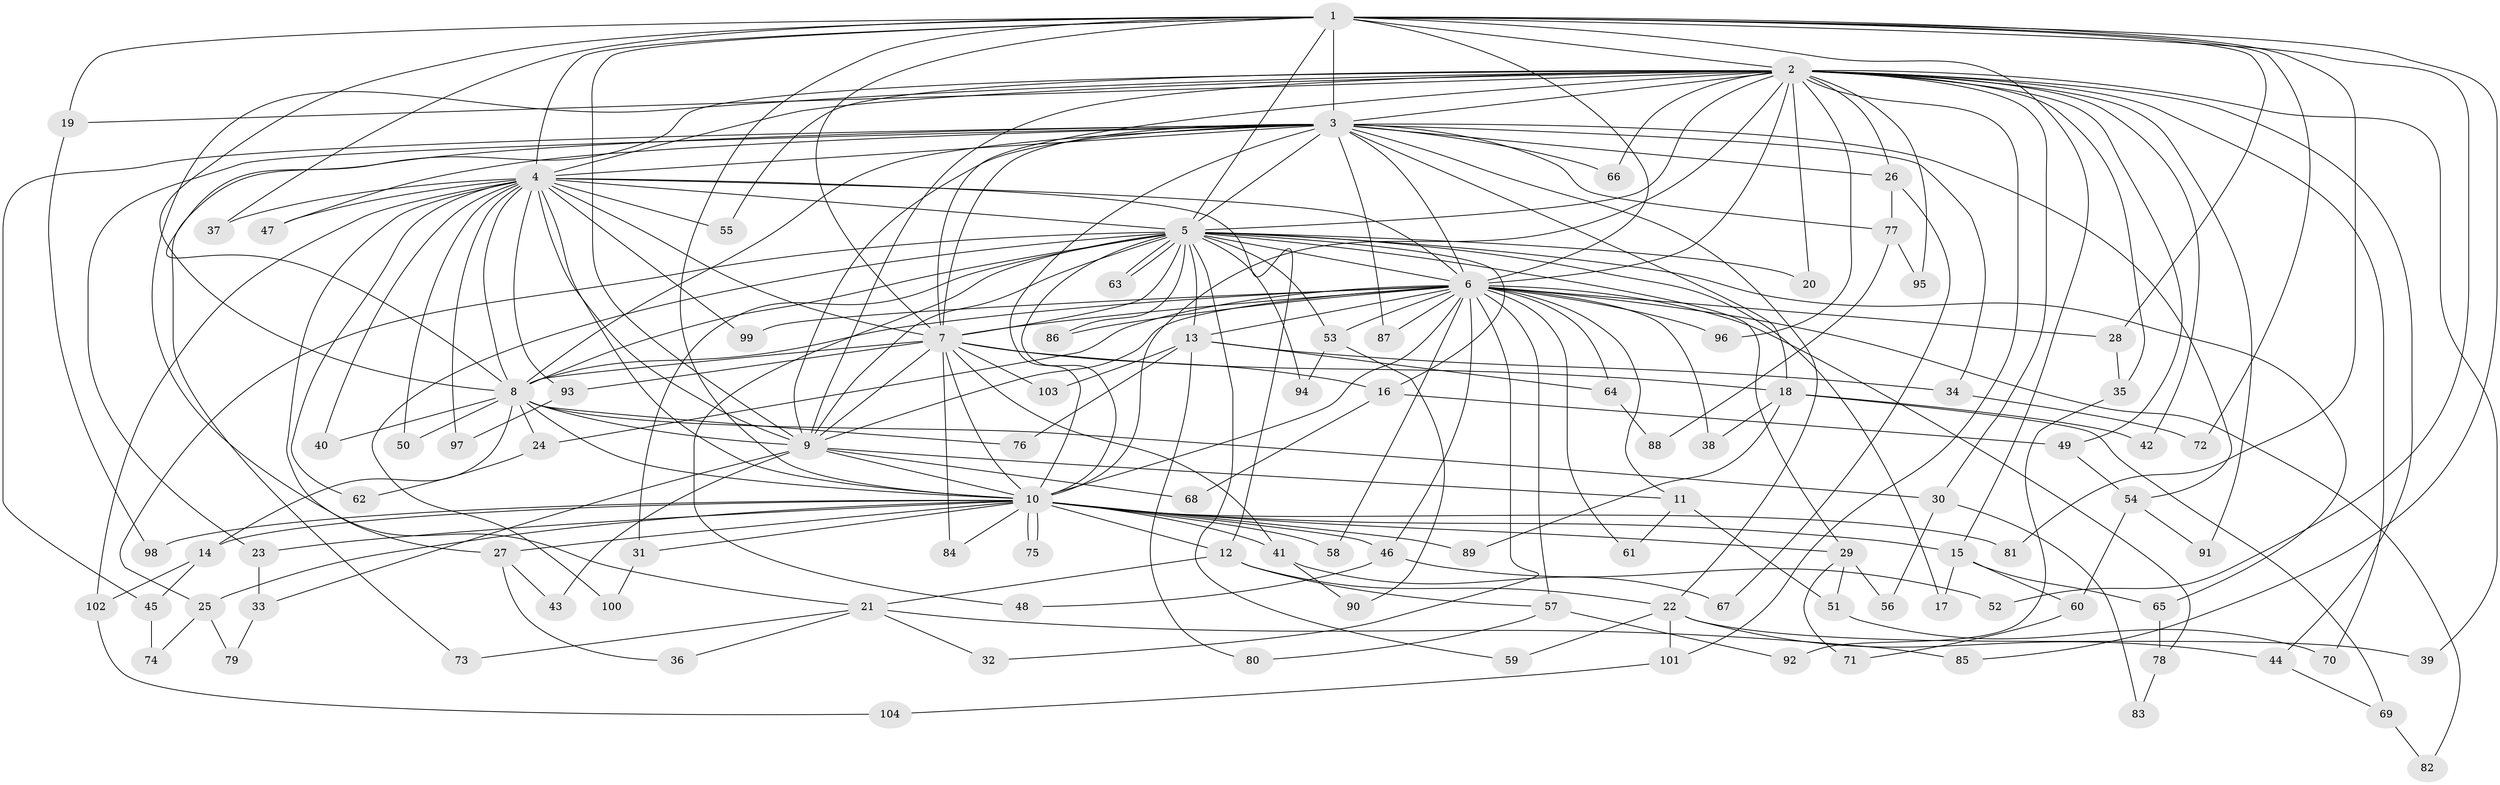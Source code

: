 // Generated by graph-tools (version 1.1) at 2025/34/03/09/25 02:34:39]
// undirected, 104 vertices, 233 edges
graph export_dot {
graph [start="1"]
  node [color=gray90,style=filled];
  1;
  2;
  3;
  4;
  5;
  6;
  7;
  8;
  9;
  10;
  11;
  12;
  13;
  14;
  15;
  16;
  17;
  18;
  19;
  20;
  21;
  22;
  23;
  24;
  25;
  26;
  27;
  28;
  29;
  30;
  31;
  32;
  33;
  34;
  35;
  36;
  37;
  38;
  39;
  40;
  41;
  42;
  43;
  44;
  45;
  46;
  47;
  48;
  49;
  50;
  51;
  52;
  53;
  54;
  55;
  56;
  57;
  58;
  59;
  60;
  61;
  62;
  63;
  64;
  65;
  66;
  67;
  68;
  69;
  70;
  71;
  72;
  73;
  74;
  75;
  76;
  77;
  78;
  79;
  80;
  81;
  82;
  83;
  84;
  85;
  86;
  87;
  88;
  89;
  90;
  91;
  92;
  93;
  94;
  95;
  96;
  97;
  98;
  99;
  100;
  101;
  102;
  103;
  104;
  1 -- 2;
  1 -- 3;
  1 -- 4;
  1 -- 5;
  1 -- 6;
  1 -- 7;
  1 -- 8;
  1 -- 9;
  1 -- 10;
  1 -- 15;
  1 -- 19;
  1 -- 28;
  1 -- 37;
  1 -- 52;
  1 -- 72;
  1 -- 81;
  1 -- 85;
  2 -- 3;
  2 -- 4;
  2 -- 5;
  2 -- 6;
  2 -- 7;
  2 -- 8;
  2 -- 9;
  2 -- 10;
  2 -- 19;
  2 -- 20;
  2 -- 21;
  2 -- 26;
  2 -- 30;
  2 -- 35;
  2 -- 39;
  2 -- 42;
  2 -- 44;
  2 -- 49;
  2 -- 55;
  2 -- 66;
  2 -- 70;
  2 -- 91;
  2 -- 95;
  2 -- 96;
  2 -- 101;
  3 -- 4;
  3 -- 5;
  3 -- 6;
  3 -- 7;
  3 -- 8;
  3 -- 9;
  3 -- 10;
  3 -- 18;
  3 -- 22;
  3 -- 23;
  3 -- 26;
  3 -- 34;
  3 -- 45;
  3 -- 47;
  3 -- 54;
  3 -- 66;
  3 -- 73;
  3 -- 77;
  3 -- 87;
  4 -- 5;
  4 -- 6;
  4 -- 7;
  4 -- 8;
  4 -- 9;
  4 -- 10;
  4 -- 12;
  4 -- 27;
  4 -- 37;
  4 -- 40;
  4 -- 47;
  4 -- 50;
  4 -- 55;
  4 -- 62;
  4 -- 93;
  4 -- 97;
  4 -- 99;
  4 -- 102;
  5 -- 6;
  5 -- 7;
  5 -- 8;
  5 -- 9;
  5 -- 10;
  5 -- 13;
  5 -- 16;
  5 -- 17;
  5 -- 20;
  5 -- 25;
  5 -- 29;
  5 -- 31;
  5 -- 48;
  5 -- 53;
  5 -- 59;
  5 -- 63;
  5 -- 63;
  5 -- 65;
  5 -- 86;
  5 -- 94;
  5 -- 100;
  6 -- 7;
  6 -- 8;
  6 -- 9;
  6 -- 10;
  6 -- 11;
  6 -- 13;
  6 -- 24;
  6 -- 28;
  6 -- 32;
  6 -- 38;
  6 -- 46;
  6 -- 53;
  6 -- 57;
  6 -- 58;
  6 -- 61;
  6 -- 64;
  6 -- 78;
  6 -- 82;
  6 -- 86;
  6 -- 87;
  6 -- 96;
  6 -- 99;
  7 -- 8;
  7 -- 9;
  7 -- 10;
  7 -- 16;
  7 -- 18;
  7 -- 41;
  7 -- 84;
  7 -- 93;
  7 -- 103;
  8 -- 9;
  8 -- 10;
  8 -- 14;
  8 -- 24;
  8 -- 30;
  8 -- 40;
  8 -- 50;
  8 -- 76;
  9 -- 10;
  9 -- 11;
  9 -- 33;
  9 -- 43;
  9 -- 68;
  10 -- 12;
  10 -- 14;
  10 -- 15;
  10 -- 23;
  10 -- 25;
  10 -- 27;
  10 -- 29;
  10 -- 31;
  10 -- 41;
  10 -- 46;
  10 -- 58;
  10 -- 75;
  10 -- 75;
  10 -- 81;
  10 -- 84;
  10 -- 89;
  10 -- 98;
  11 -- 51;
  11 -- 61;
  12 -- 21;
  12 -- 22;
  12 -- 57;
  13 -- 34;
  13 -- 64;
  13 -- 76;
  13 -- 80;
  13 -- 103;
  14 -- 45;
  14 -- 102;
  15 -- 17;
  15 -- 60;
  15 -- 65;
  16 -- 49;
  16 -- 68;
  18 -- 38;
  18 -- 42;
  18 -- 69;
  18 -- 89;
  19 -- 98;
  21 -- 32;
  21 -- 36;
  21 -- 73;
  21 -- 85;
  22 -- 39;
  22 -- 44;
  22 -- 59;
  22 -- 101;
  23 -- 33;
  24 -- 62;
  25 -- 74;
  25 -- 79;
  26 -- 67;
  26 -- 77;
  27 -- 36;
  27 -- 43;
  28 -- 35;
  29 -- 51;
  29 -- 56;
  29 -- 71;
  30 -- 56;
  30 -- 83;
  31 -- 100;
  33 -- 79;
  34 -- 72;
  35 -- 92;
  41 -- 67;
  41 -- 90;
  44 -- 69;
  45 -- 74;
  46 -- 48;
  46 -- 52;
  49 -- 54;
  51 -- 70;
  53 -- 90;
  53 -- 94;
  54 -- 60;
  54 -- 91;
  57 -- 80;
  57 -- 92;
  60 -- 71;
  64 -- 88;
  65 -- 78;
  69 -- 82;
  77 -- 88;
  77 -- 95;
  78 -- 83;
  93 -- 97;
  101 -- 104;
  102 -- 104;
}
